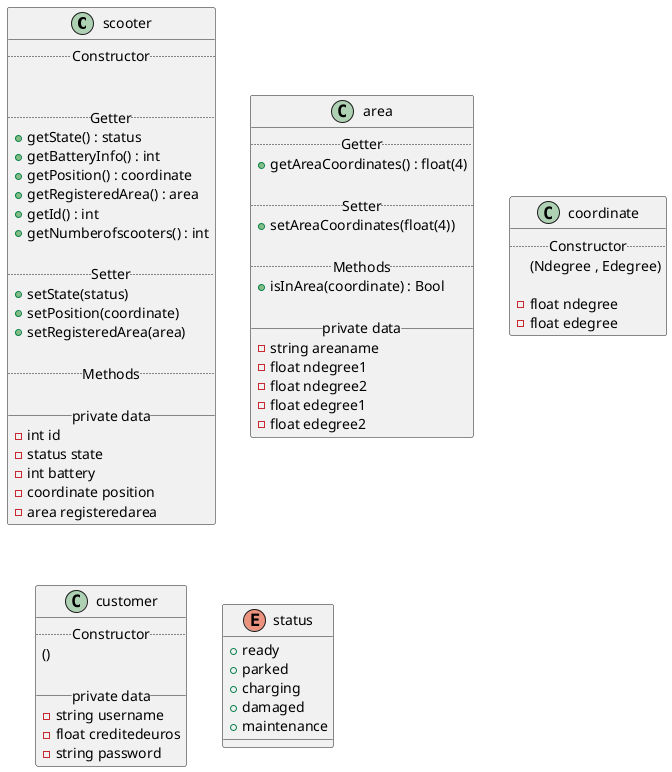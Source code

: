 @startuml





skinparam componentStyle uml2



class scooter {
  .. Constructor ..


  .. Getter ..
  + getState() : status
  + getBatteryInfo() : int
  + getPosition() : coordinate
  + getRegisteredArea() : area
  + getId() : int
  + getNumberofscooters() : int

  .. Setter ..
  + setState(status)
  + setPosition(coordinate)
  +setRegisteredArea(area)

  .. Methods ..

  __ private data __
  -int id
  -status state
  -int battery
  -coordinate position
  -area registeredarea
}

class area {
  .. Getter ..
  +getAreaCoordinates() : float(4)

  .. Setter ..
  +setAreaCoordinates(float(4))

  .. Methods ..
  +isInArea(coordinate) : Bool

  __ private data __
  -string areaname
  -float ndegree1
  -float ndegree2
  -float edegree1
  -float edegree2
}



class coordinate {
  .. Constructor ..
  (Ndegree , Edegree)

  -float ndegree
  -float edegree
}


class customer {
  .. Constructor ..
  ()

  __ private data __
  -string username
  -float creditedeuros
  -string password
}



enum status {
  + ready
  + parked
  + charging
  + damaged
  + maintenance
}





@enduml